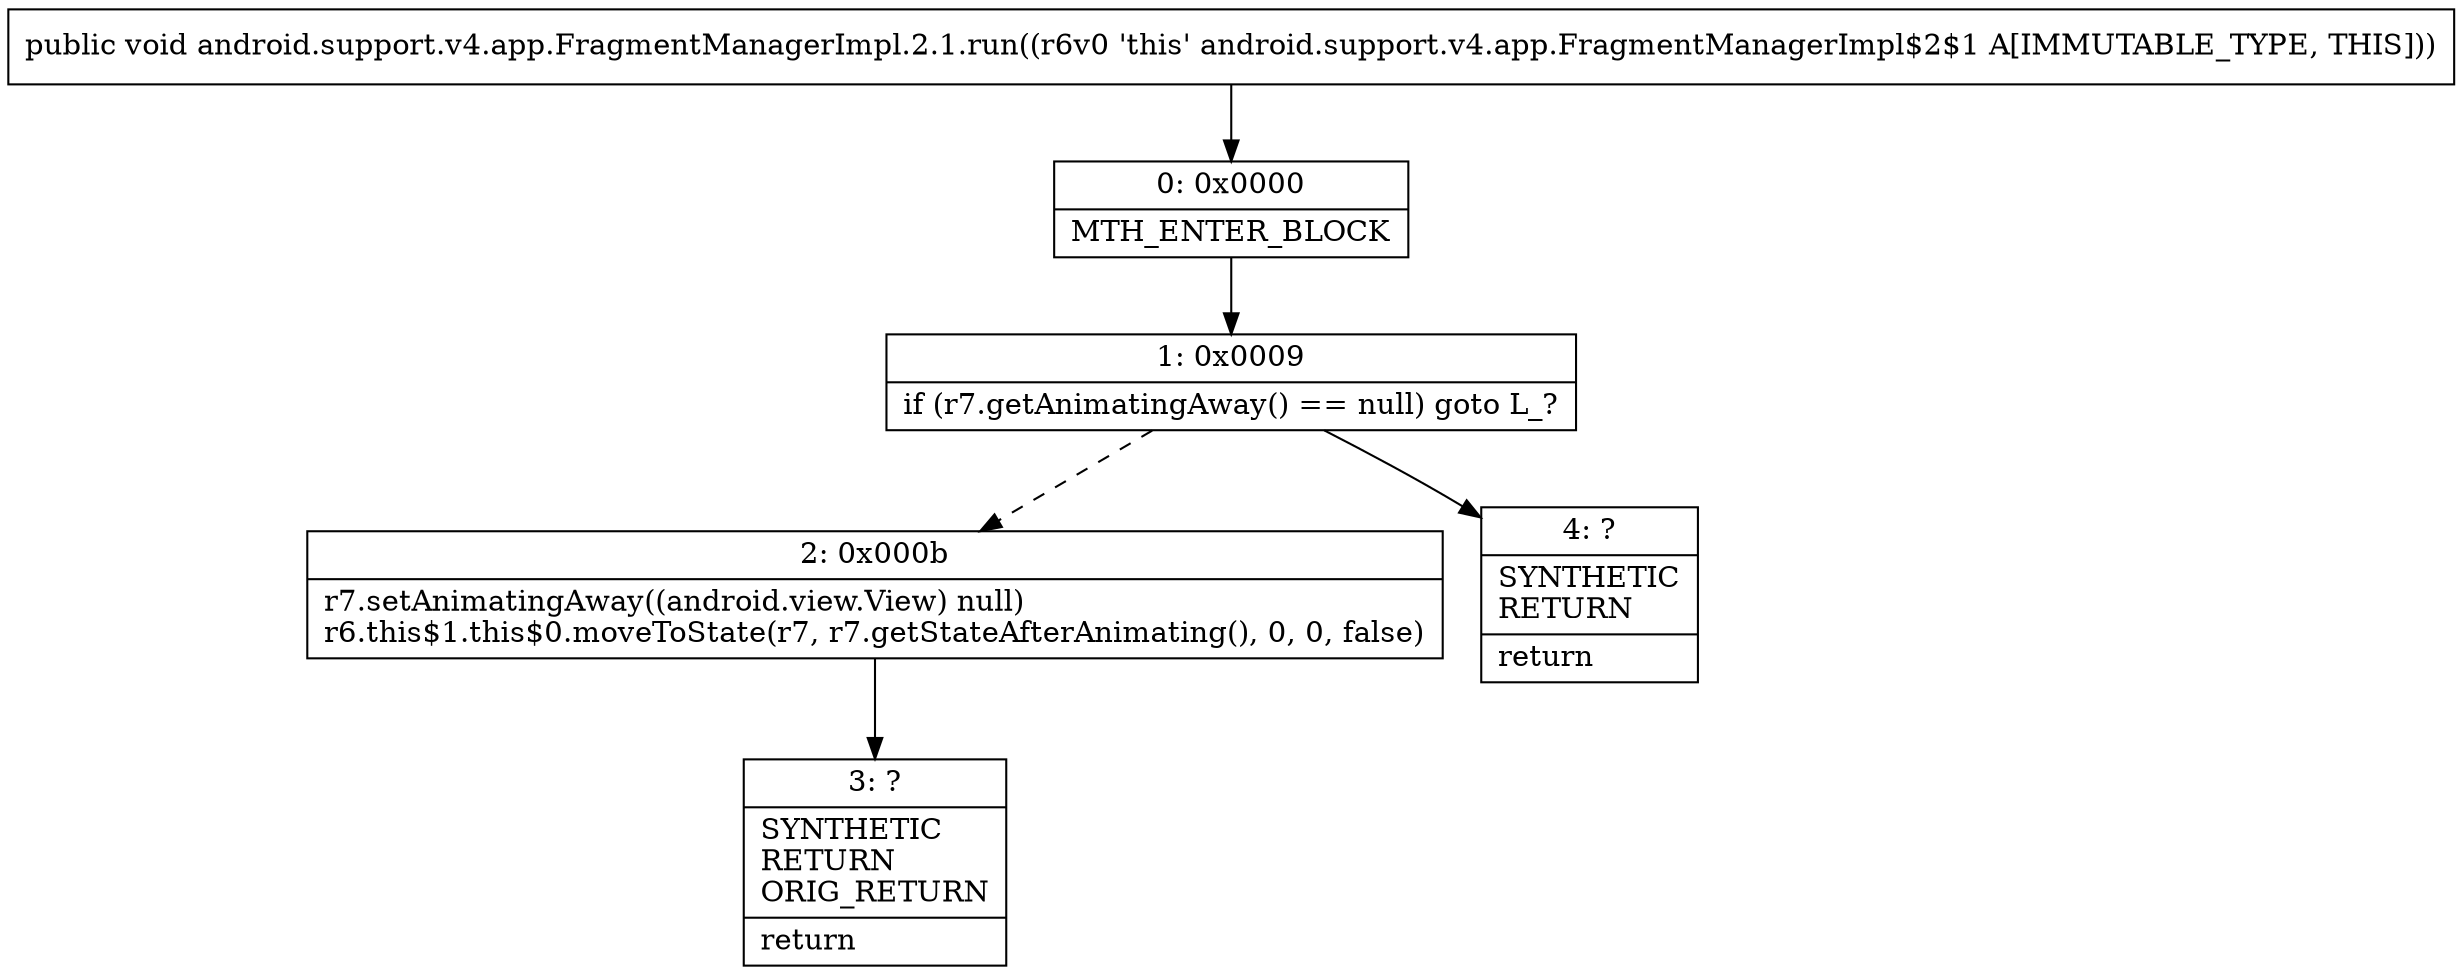 digraph "CFG forandroid.support.v4.app.FragmentManagerImpl.2.1.run()V" {
Node_0 [shape=record,label="{0\:\ 0x0000|MTH_ENTER_BLOCK\l}"];
Node_1 [shape=record,label="{1\:\ 0x0009|if (r7.getAnimatingAway() == null) goto L_?\l}"];
Node_2 [shape=record,label="{2\:\ 0x000b|r7.setAnimatingAway((android.view.View) null)\lr6.this$1.this$0.moveToState(r7, r7.getStateAfterAnimating(), 0, 0, false)\l}"];
Node_3 [shape=record,label="{3\:\ ?|SYNTHETIC\lRETURN\lORIG_RETURN\l|return\l}"];
Node_4 [shape=record,label="{4\:\ ?|SYNTHETIC\lRETURN\l|return\l}"];
MethodNode[shape=record,label="{public void android.support.v4.app.FragmentManagerImpl.2.1.run((r6v0 'this' android.support.v4.app.FragmentManagerImpl$2$1 A[IMMUTABLE_TYPE, THIS])) }"];
MethodNode -> Node_0;
Node_0 -> Node_1;
Node_1 -> Node_2[style=dashed];
Node_1 -> Node_4;
Node_2 -> Node_3;
}

